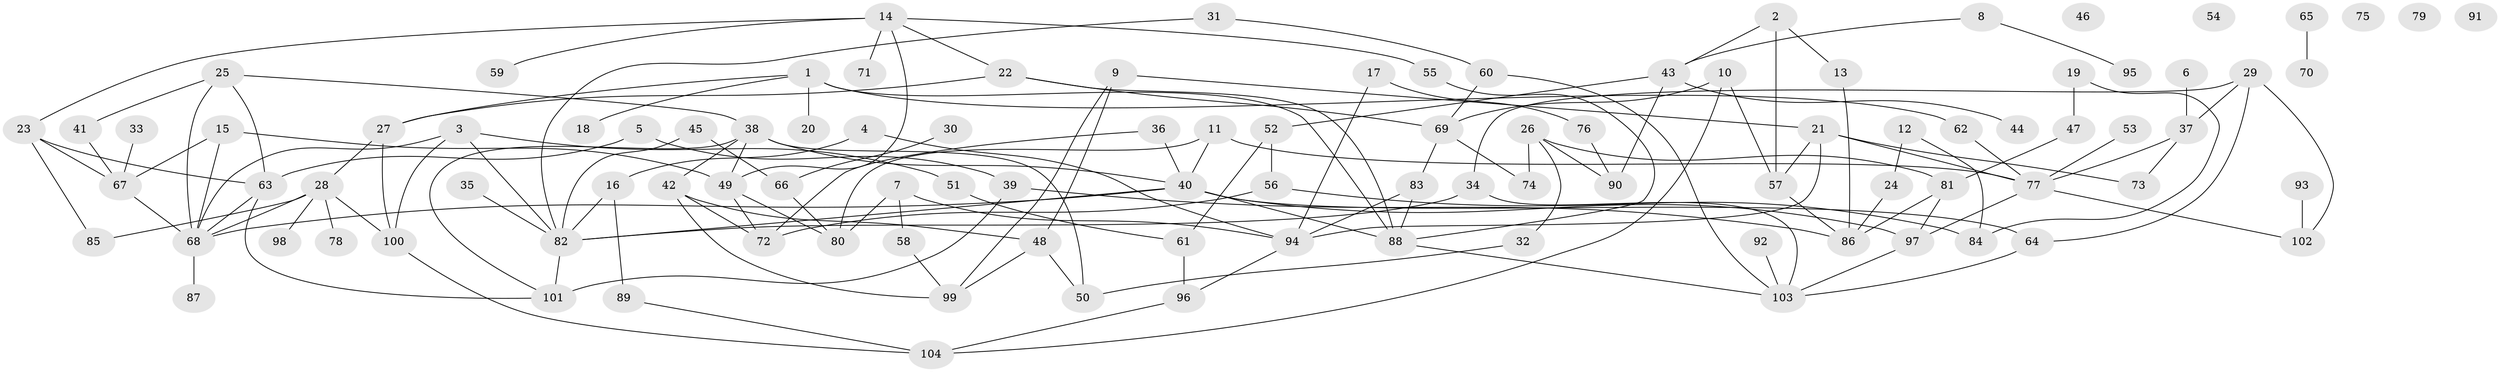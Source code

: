 // Generated by graph-tools (version 1.1) at 2025/49/03/09/25 03:49:09]
// undirected, 104 vertices, 155 edges
graph export_dot {
graph [start="1"]
  node [color=gray90,style=filled];
  1;
  2;
  3;
  4;
  5;
  6;
  7;
  8;
  9;
  10;
  11;
  12;
  13;
  14;
  15;
  16;
  17;
  18;
  19;
  20;
  21;
  22;
  23;
  24;
  25;
  26;
  27;
  28;
  29;
  30;
  31;
  32;
  33;
  34;
  35;
  36;
  37;
  38;
  39;
  40;
  41;
  42;
  43;
  44;
  45;
  46;
  47;
  48;
  49;
  50;
  51;
  52;
  53;
  54;
  55;
  56;
  57;
  58;
  59;
  60;
  61;
  62;
  63;
  64;
  65;
  66;
  67;
  68;
  69;
  70;
  71;
  72;
  73;
  74;
  75;
  76;
  77;
  78;
  79;
  80;
  81;
  82;
  83;
  84;
  85;
  86;
  87;
  88;
  89;
  90;
  91;
  92;
  93;
  94;
  95;
  96;
  97;
  98;
  99;
  100;
  101;
  102;
  103;
  104;
  1 -- 18;
  1 -- 20;
  1 -- 27;
  1 -- 62;
  1 -- 88;
  2 -- 13;
  2 -- 43;
  2 -- 57;
  3 -- 51;
  3 -- 68;
  3 -- 82;
  3 -- 100;
  4 -- 16;
  4 -- 94;
  5 -- 39;
  5 -- 63;
  6 -- 37;
  7 -- 58;
  7 -- 80;
  7 -- 94;
  8 -- 43;
  8 -- 95;
  9 -- 21;
  9 -- 48;
  9 -- 99;
  10 -- 57;
  10 -- 69;
  10 -- 104;
  11 -- 40;
  11 -- 77;
  11 -- 80;
  12 -- 24;
  12 -- 84;
  13 -- 86;
  14 -- 22;
  14 -- 23;
  14 -- 49;
  14 -- 55;
  14 -- 59;
  14 -- 71;
  15 -- 49;
  15 -- 67;
  15 -- 68;
  16 -- 82;
  16 -- 89;
  17 -- 76;
  17 -- 94;
  19 -- 47;
  19 -- 84;
  21 -- 57;
  21 -- 73;
  21 -- 77;
  21 -- 94;
  22 -- 27;
  22 -- 69;
  22 -- 88;
  23 -- 63;
  23 -- 67;
  23 -- 85;
  24 -- 86;
  25 -- 38;
  25 -- 41;
  25 -- 63;
  25 -- 68;
  26 -- 32;
  26 -- 74;
  26 -- 81;
  26 -- 90;
  27 -- 28;
  27 -- 100;
  28 -- 68;
  28 -- 78;
  28 -- 85;
  28 -- 98;
  28 -- 100;
  29 -- 34;
  29 -- 37;
  29 -- 64;
  29 -- 102;
  30 -- 66;
  31 -- 60;
  31 -- 82;
  32 -- 50;
  33 -- 67;
  34 -- 82;
  34 -- 103;
  35 -- 82;
  36 -- 40;
  36 -- 72;
  37 -- 73;
  37 -- 77;
  38 -- 40;
  38 -- 42;
  38 -- 49;
  38 -- 50;
  38 -- 101;
  39 -- 86;
  39 -- 101;
  40 -- 64;
  40 -- 68;
  40 -- 82;
  40 -- 88;
  40 -- 97;
  41 -- 67;
  42 -- 48;
  42 -- 72;
  42 -- 99;
  43 -- 44;
  43 -- 52;
  43 -- 90;
  45 -- 66;
  45 -- 82;
  47 -- 81;
  48 -- 50;
  48 -- 99;
  49 -- 72;
  49 -- 80;
  51 -- 61;
  52 -- 56;
  52 -- 61;
  53 -- 77;
  55 -- 88;
  56 -- 72;
  56 -- 84;
  57 -- 86;
  58 -- 99;
  60 -- 69;
  60 -- 103;
  61 -- 96;
  62 -- 77;
  63 -- 68;
  63 -- 101;
  64 -- 103;
  65 -- 70;
  66 -- 80;
  67 -- 68;
  68 -- 87;
  69 -- 74;
  69 -- 83;
  76 -- 90;
  77 -- 97;
  77 -- 102;
  81 -- 86;
  81 -- 97;
  82 -- 101;
  83 -- 88;
  83 -- 94;
  88 -- 103;
  89 -- 104;
  92 -- 103;
  93 -- 102;
  94 -- 96;
  96 -- 104;
  97 -- 103;
  100 -- 104;
}
